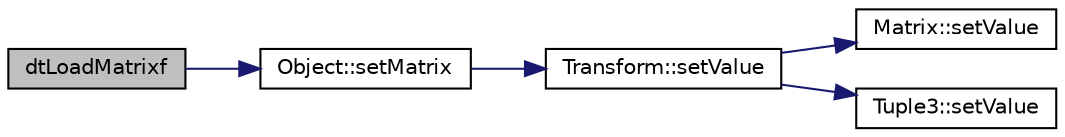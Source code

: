 digraph "dtLoadMatrixf"
{
  edge [fontname="Helvetica",fontsize="10",labelfontname="Helvetica",labelfontsize="10"];
  node [fontname="Helvetica",fontsize="10",shape=record];
  rankdir="LR";
  Node1 [label="dtLoadMatrixf",height=0.2,width=0.4,color="black", fillcolor="grey75", style="filled", fontcolor="black"];
  Node1 -> Node2 [color="midnightblue",fontsize="10",style="solid",fontname="Helvetica"];
  Node2 [label="Object::setMatrix",height=0.2,width=0.4,color="black", fillcolor="white", style="filled",URL="$class_object.html#a9a9da593110deca288cae6aacbe92a9a"];
  Node2 -> Node3 [color="midnightblue",fontsize="10",style="solid",fontname="Helvetica"];
  Node3 [label="Transform::setValue",height=0.2,width=0.4,color="black", fillcolor="white", style="filled",URL="$class_transform.html#afaebfe7d38fe50a4b45a80a0927e53bd"];
  Node3 -> Node4 [color="midnightblue",fontsize="10",style="solid",fontname="Helvetica"];
  Node4 [label="Matrix::setValue",height=0.2,width=0.4,color="black", fillcolor="white", style="filled",URL="$class_matrix.html#a6db0d5bffe96f02e3ff3ff899e0c4d8d"];
  Node3 -> Node5 [color="midnightblue",fontsize="10",style="solid",fontname="Helvetica"];
  Node5 [label="Tuple3::setValue",height=0.2,width=0.4,color="black", fillcolor="white", style="filled",URL="$class_tuple3.html#a3ef593aef12718dc19f9cc0acff26491"];
}
